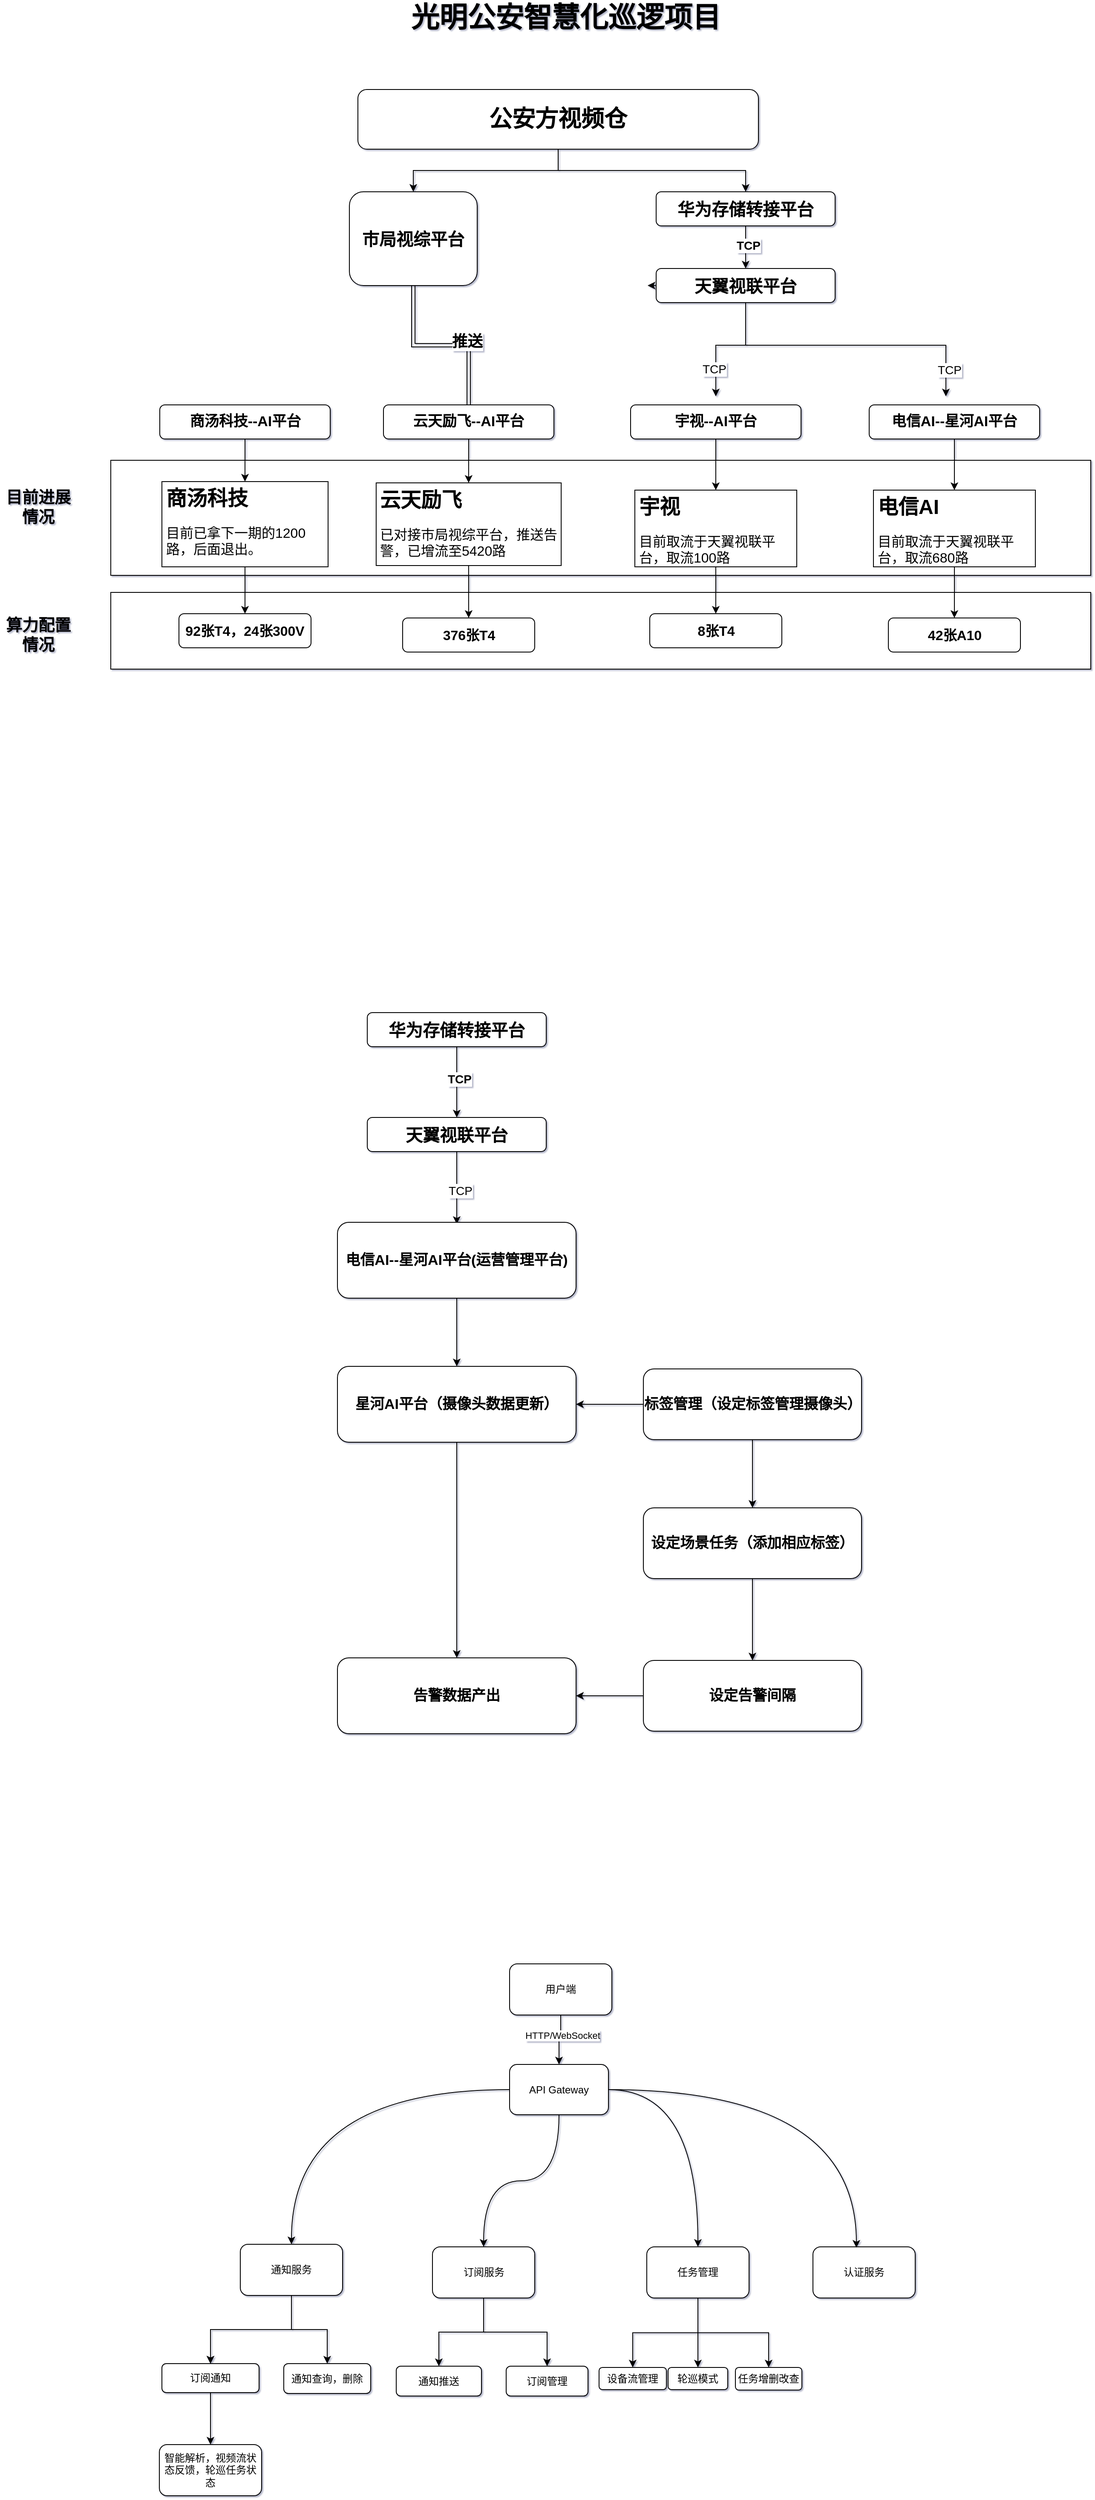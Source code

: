 <mxfile version="26.2.14">
  <diagram name="第 1 页" id="-FlQ6AyEJ20d0pfmZKjM">
    <mxGraphModel dx="2158" dy="788" grid="0" gridSize="10" guides="1" tooltips="1" connect="1" arrows="1" fold="1" page="1" pageScale="1" pageWidth="827" pageHeight="1169" background="none" math="0" shadow="1">
      <root>
        <mxCell id="0" />
        <mxCell id="1" parent="0" />
        <mxCell id="sZ54RUxfmfb3yY-tl8Xp-23" value="" style="rounded=0;whiteSpace=wrap;html=1;" parent="1" vertex="1">
          <mxGeometry x="-120" y="595" width="1150" height="135" as="geometry" />
        </mxCell>
        <mxCell id="sZ54RUxfmfb3yY-tl8Xp-20" value="" style="rounded=0;whiteSpace=wrap;html=1;" parent="1" vertex="1">
          <mxGeometry x="-120" y="750" width="1150" height="90" as="geometry" />
        </mxCell>
        <mxCell id="sZ54RUxfmfb3yY-tl8Xp-1" value="&lt;b&gt;&lt;font style=&quot;font-size: 33px;&quot;&gt;光明公安智慧化巡逻项目&lt;/font&gt;&lt;/b&gt;" style="text;html=1;strokeColor=none;fillColor=none;align=center;verticalAlign=middle;whiteSpace=wrap;rounded=0;" parent="1" vertex="1">
          <mxGeometry x="124" y="60" width="580" height="30" as="geometry" />
        </mxCell>
        <mxCell id="sZ54RUxfmfb3yY-tl8Xp-39" style="edgeStyle=orthogonalEdgeStyle;rounded=0;orthogonalLoop=1;jettySize=auto;html=1;entryX=0.5;entryY=0;entryDx=0;entryDy=0;" parent="1" source="sZ54RUxfmfb3yY-tl8Xp-2" target="sZ54RUxfmfb3yY-tl8Xp-3" edge="1">
          <mxGeometry relative="1" as="geometry" />
        </mxCell>
        <mxCell id="sZ54RUxfmfb3yY-tl8Xp-40" style="edgeStyle=orthogonalEdgeStyle;rounded=0;orthogonalLoop=1;jettySize=auto;html=1;entryX=0.5;entryY=0;entryDx=0;entryDy=0;" parent="1" source="sZ54RUxfmfb3yY-tl8Xp-2" target="sZ54RUxfmfb3yY-tl8Xp-4" edge="1">
          <mxGeometry relative="1" as="geometry" />
        </mxCell>
        <mxCell id="sZ54RUxfmfb3yY-tl8Xp-2" value="&lt;b&gt;&lt;font style=&quot;font-size: 27px;&quot;&gt;公安方视频仓&lt;br&gt;&lt;/font&gt;&lt;/b&gt;" style="rounded=1;whiteSpace=wrap;html=1;" parent="1" vertex="1">
          <mxGeometry x="170" y="160" width="470" height="70" as="geometry" />
        </mxCell>
        <mxCell id="sZ54RUxfmfb3yY-tl8Xp-45" style="edgeStyle=orthogonalEdgeStyle;rounded=0;orthogonalLoop=1;jettySize=auto;html=1;entryX=0.5;entryY=0;entryDx=0;entryDy=0;shape=link;" parent="1" source="sZ54RUxfmfb3yY-tl8Xp-3" target="sZ54RUxfmfb3yY-tl8Xp-9" edge="1">
          <mxGeometry relative="1" as="geometry" />
        </mxCell>
        <mxCell id="sZ54RUxfmfb3yY-tl8Xp-47" value="&lt;b&gt;&lt;font style=&quot;font-size: 18px;&quot;&gt;推送&lt;/font&gt;&lt;/b&gt;" style="edgeLabel;html=1;align=center;verticalAlign=middle;resizable=0;points=[];" parent="sZ54RUxfmfb3yY-tl8Xp-45" vertex="1" connectable="0">
          <mxGeometry x="0.295" y="4" relative="1" as="geometry">
            <mxPoint as="offset" />
          </mxGeometry>
        </mxCell>
        <mxCell id="sZ54RUxfmfb3yY-tl8Xp-3" value="&lt;b&gt;&lt;font style=&quot;font-size: 20px;&quot;&gt;市局视综平台&lt;/font&gt;&lt;/b&gt;" style="rounded=1;whiteSpace=wrap;html=1;" parent="1" vertex="1">
          <mxGeometry x="160" y="280" width="150" height="110" as="geometry" />
        </mxCell>
        <mxCell id="sZ54RUxfmfb3yY-tl8Xp-34" value="" style="edgeStyle=orthogonalEdgeStyle;rounded=0;orthogonalLoop=1;jettySize=auto;html=1;" parent="1" source="sZ54RUxfmfb3yY-tl8Xp-4" target="sZ54RUxfmfb3yY-tl8Xp-5" edge="1">
          <mxGeometry relative="1" as="geometry" />
        </mxCell>
        <mxCell id="sZ54RUxfmfb3yY-tl8Xp-41" value="&lt;b&gt;&lt;font style=&quot;font-size: 14px;&quot;&gt;TCP&lt;/font&gt;&lt;/b&gt;" style="edgeLabel;html=1;align=center;verticalAlign=middle;resizable=0;points=[];" parent="sZ54RUxfmfb3yY-tl8Xp-34" vertex="1" connectable="0">
          <mxGeometry x="-0.097" y="3" relative="1" as="geometry">
            <mxPoint as="offset" />
          </mxGeometry>
        </mxCell>
        <mxCell id="sZ54RUxfmfb3yY-tl8Xp-4" value="&lt;b&gt;&lt;font style=&quot;font-size: 20px;&quot;&gt;华为存储转接平台&lt;/font&gt;&lt;/b&gt;" style="rounded=1;whiteSpace=wrap;html=1;" parent="1" vertex="1">
          <mxGeometry x="520" y="280" width="210" height="40" as="geometry" />
        </mxCell>
        <mxCell id="sZ54RUxfmfb3yY-tl8Xp-35" style="edgeStyle=orthogonalEdgeStyle;rounded=0;orthogonalLoop=1;jettySize=auto;html=1;" parent="1" source="sZ54RUxfmfb3yY-tl8Xp-5" edge="1">
          <mxGeometry relative="1" as="geometry">
            <mxPoint x="590" y="520" as="targetPoint" />
            <Array as="points">
              <mxPoint x="625" y="460" />
              <mxPoint x="590" y="460" />
            </Array>
          </mxGeometry>
        </mxCell>
        <mxCell id="sZ54RUxfmfb3yY-tl8Xp-42" value="&lt;font style=&quot;font-size: 14px;&quot;&gt;TCP&lt;/font&gt;" style="edgeLabel;html=1;align=center;verticalAlign=middle;resizable=0;points=[];" parent="sZ54RUxfmfb3yY-tl8Xp-35" vertex="1" connectable="0">
          <mxGeometry x="0.565" y="-2" relative="1" as="geometry">
            <mxPoint y="-1" as="offset" />
          </mxGeometry>
        </mxCell>
        <mxCell id="sZ54RUxfmfb3yY-tl8Xp-36" style="edgeStyle=orthogonalEdgeStyle;rounded=0;orthogonalLoop=1;jettySize=auto;html=1;" parent="1" source="sZ54RUxfmfb3yY-tl8Xp-5" edge="1">
          <mxGeometry relative="1" as="geometry">
            <mxPoint x="860" y="520" as="targetPoint" />
            <Array as="points">
              <mxPoint x="625" y="460" />
              <mxPoint x="860" y="460" />
            </Array>
          </mxGeometry>
        </mxCell>
        <mxCell id="sZ54RUxfmfb3yY-tl8Xp-43" value="&lt;font style=&quot;font-size: 14px;&quot;&gt;TCP&lt;/font&gt;" style="edgeLabel;html=1;align=center;verticalAlign=middle;resizable=0;points=[];" parent="sZ54RUxfmfb3yY-tl8Xp-36" vertex="1" connectable="0">
          <mxGeometry x="0.817" y="4" relative="1" as="geometry">
            <mxPoint as="offset" />
          </mxGeometry>
        </mxCell>
        <mxCell id="sZ54RUxfmfb3yY-tl8Xp-46" style="edgeStyle=orthogonalEdgeStyle;rounded=0;orthogonalLoop=1;jettySize=auto;html=1;exitX=0;exitY=0.5;exitDx=0;exitDy=0;" parent="1" source="sZ54RUxfmfb3yY-tl8Xp-5" edge="1">
          <mxGeometry relative="1" as="geometry">
            <mxPoint x="510" y="389.647" as="targetPoint" />
          </mxGeometry>
        </mxCell>
        <mxCell id="sZ54RUxfmfb3yY-tl8Xp-5" value="&lt;b&gt;&lt;font style=&quot;font-size: 20px;&quot;&gt;天翼视联平台&lt;/font&gt;&lt;/b&gt;" style="rounded=1;whiteSpace=wrap;html=1;" parent="1" vertex="1">
          <mxGeometry x="520" y="370" width="210" height="40" as="geometry" />
        </mxCell>
        <mxCell id="sZ54RUxfmfb3yY-tl8Xp-28" value="" style="edgeStyle=orthogonalEdgeStyle;rounded=0;orthogonalLoop=1;jettySize=auto;html=1;" parent="1" source="sZ54RUxfmfb3yY-tl8Xp-7" target="sZ54RUxfmfb3yY-tl8Xp-15" edge="1">
          <mxGeometry relative="1" as="geometry" />
        </mxCell>
        <mxCell id="sZ54RUxfmfb3yY-tl8Xp-7" value="&lt;b&gt;&lt;font style=&quot;font-size: 17px;&quot;&gt;电信AI--星河AI平台&lt;/font&gt;&lt;/b&gt;" style="rounded=1;whiteSpace=wrap;html=1;" parent="1" vertex="1">
          <mxGeometry x="770" y="530" width="200" height="40" as="geometry" />
        </mxCell>
        <mxCell id="sZ54RUxfmfb3yY-tl8Xp-27" value="" style="edgeStyle=orthogonalEdgeStyle;rounded=0;orthogonalLoop=1;jettySize=auto;html=1;" parent="1" source="sZ54RUxfmfb3yY-tl8Xp-8" target="sZ54RUxfmfb3yY-tl8Xp-14" edge="1">
          <mxGeometry relative="1" as="geometry" />
        </mxCell>
        <mxCell id="sZ54RUxfmfb3yY-tl8Xp-8" value="&lt;b&gt;&lt;font style=&quot;font-size: 17px;&quot;&gt;宇视--AI平台&lt;/font&gt;&lt;/b&gt;" style="rounded=1;whiteSpace=wrap;html=1;" parent="1" vertex="1">
          <mxGeometry x="490" y="530" width="200" height="40" as="geometry" />
        </mxCell>
        <mxCell id="sZ54RUxfmfb3yY-tl8Xp-26" value="" style="edgeStyle=orthogonalEdgeStyle;rounded=0;orthogonalLoop=1;jettySize=auto;html=1;" parent="1" source="sZ54RUxfmfb3yY-tl8Xp-9" target="sZ54RUxfmfb3yY-tl8Xp-13" edge="1">
          <mxGeometry relative="1" as="geometry" />
        </mxCell>
        <mxCell id="sZ54RUxfmfb3yY-tl8Xp-9" value="&lt;b style=&quot;border-color: var(--border-color);&quot;&gt;&lt;font style=&quot;border-color: var(--border-color); font-size: 17px;&quot;&gt;云天励飞--AI平台&lt;/font&gt;&lt;/b&gt;" style="rounded=1;whiteSpace=wrap;html=1;" parent="1" vertex="1">
          <mxGeometry x="200" y="530" width="200" height="40" as="geometry" />
        </mxCell>
        <mxCell id="sZ54RUxfmfb3yY-tl8Xp-25" style="edgeStyle=orthogonalEdgeStyle;rounded=0;orthogonalLoop=1;jettySize=auto;html=1;entryX=0.5;entryY=0;entryDx=0;entryDy=0;" parent="1" source="sZ54RUxfmfb3yY-tl8Xp-10" target="sZ54RUxfmfb3yY-tl8Xp-11" edge="1">
          <mxGeometry relative="1" as="geometry" />
        </mxCell>
        <mxCell id="sZ54RUxfmfb3yY-tl8Xp-10" value="&lt;b style=&quot;border-color: var(--border-color);&quot;&gt;&lt;font style=&quot;border-color: var(--border-color); font-size: 17px;&quot;&gt;商汤科技--AI平台&lt;/font&gt;&lt;/b&gt;" style="rounded=1;whiteSpace=wrap;html=1;" parent="1" vertex="1">
          <mxGeometry x="-62.5" y="530" width="200" height="40" as="geometry" />
        </mxCell>
        <mxCell id="sZ54RUxfmfb3yY-tl8Xp-30" value="" style="edgeStyle=orthogonalEdgeStyle;rounded=0;orthogonalLoop=1;jettySize=auto;html=1;" parent="1" source="sZ54RUxfmfb3yY-tl8Xp-11" target="sZ54RUxfmfb3yY-tl8Xp-19" edge="1">
          <mxGeometry relative="1" as="geometry" />
        </mxCell>
        <mxCell id="sZ54RUxfmfb3yY-tl8Xp-11" value="&lt;h1&gt;商汤科技&lt;/h1&gt;&lt;p&gt;&lt;font style=&quot;font-size: 16px;&quot;&gt;目前已拿下一期的1200路，后面退出。&lt;/font&gt;&lt;/p&gt;" style="text;html=1;strokeColor=default;fillColor=none;spacing=5;spacingTop=-20;whiteSpace=wrap;overflow=hidden;rounded=0;" parent="1" vertex="1">
          <mxGeometry x="-60" y="620" width="195" height="100" as="geometry" />
        </mxCell>
        <mxCell id="sZ54RUxfmfb3yY-tl8Xp-31" value="" style="edgeStyle=orthogonalEdgeStyle;rounded=0;orthogonalLoop=1;jettySize=auto;html=1;" parent="1" source="sZ54RUxfmfb3yY-tl8Xp-13" target="sZ54RUxfmfb3yY-tl8Xp-16" edge="1">
          <mxGeometry relative="1" as="geometry" />
        </mxCell>
        <mxCell id="sZ54RUxfmfb3yY-tl8Xp-13" value="&lt;h1&gt;云天励飞&lt;/h1&gt;&lt;p&gt;&lt;font style=&quot;font-size: 16px;&quot;&gt;已对接市局视综平台，推送告警，已增流至5420路&lt;/font&gt;&lt;/p&gt;" style="text;html=1;strokeColor=default;fillColor=none;spacing=5;spacingTop=-20;whiteSpace=wrap;overflow=hidden;rounded=0;" parent="1" vertex="1">
          <mxGeometry x="191.44" y="621.5" width="217.12" height="97" as="geometry" />
        </mxCell>
        <mxCell id="sZ54RUxfmfb3yY-tl8Xp-32" value="" style="edgeStyle=orthogonalEdgeStyle;rounded=0;orthogonalLoop=1;jettySize=auto;html=1;" parent="1" source="sZ54RUxfmfb3yY-tl8Xp-14" target="sZ54RUxfmfb3yY-tl8Xp-17" edge="1">
          <mxGeometry relative="1" as="geometry" />
        </mxCell>
        <mxCell id="sZ54RUxfmfb3yY-tl8Xp-14" value="&lt;h1&gt;宇视&lt;/h1&gt;&lt;p&gt;&lt;font style=&quot;font-size: 16px;&quot;&gt;目前取流于天翼视联平台，取流100路&lt;/font&gt;&lt;/p&gt;" style="text;html=1;strokeColor=default;fillColor=none;spacing=5;spacingTop=-20;whiteSpace=wrap;overflow=hidden;rounded=0;" parent="1" vertex="1">
          <mxGeometry x="495" y="630" width="190" height="90" as="geometry" />
        </mxCell>
        <mxCell id="sZ54RUxfmfb3yY-tl8Xp-33" value="" style="edgeStyle=orthogonalEdgeStyle;rounded=0;orthogonalLoop=1;jettySize=auto;html=1;" parent="1" source="sZ54RUxfmfb3yY-tl8Xp-15" target="sZ54RUxfmfb3yY-tl8Xp-18" edge="1">
          <mxGeometry relative="1" as="geometry" />
        </mxCell>
        <mxCell id="sZ54RUxfmfb3yY-tl8Xp-15" value="&lt;h1&gt;电信AI&lt;/h1&gt;&lt;p&gt;&lt;font style=&quot;font-size: 16px;&quot;&gt;目前取流于天翼视联平台，取流680路&lt;/font&gt;&lt;/p&gt;" style="text;html=1;strokeColor=default;fillColor=none;spacing=5;spacingTop=-20;whiteSpace=wrap;overflow=hidden;rounded=0;" parent="1" vertex="1">
          <mxGeometry x="775" y="630" width="190" height="90" as="geometry" />
        </mxCell>
        <mxCell id="sZ54RUxfmfb3yY-tl8Xp-16" value="&lt;font style=&quot;font-size: 16px;&quot;&gt;&lt;b&gt;376张T4&lt;/b&gt;&lt;/font&gt;" style="rounded=1;whiteSpace=wrap;html=1;" parent="1" vertex="1">
          <mxGeometry x="222.5" y="780" width="155" height="40" as="geometry" />
        </mxCell>
        <mxCell id="sZ54RUxfmfb3yY-tl8Xp-17" value="&lt;span style=&quot;font-size: 16px;&quot;&gt;&lt;b&gt;8张T4&lt;/b&gt;&lt;/span&gt;" style="rounded=1;whiteSpace=wrap;html=1;" parent="1" vertex="1">
          <mxGeometry x="512.5" y="775" width="155" height="40" as="geometry" />
        </mxCell>
        <mxCell id="sZ54RUxfmfb3yY-tl8Xp-18" value="&lt;font style=&quot;font-size: 16px;&quot;&gt;&lt;b&gt;42张A10&lt;/b&gt;&lt;/font&gt;" style="rounded=1;whiteSpace=wrap;html=1;" parent="1" vertex="1">
          <mxGeometry x="792.5" y="780" width="155" height="40" as="geometry" />
        </mxCell>
        <mxCell id="sZ54RUxfmfb3yY-tl8Xp-19" value="&lt;font style=&quot;font-size: 16px;&quot;&gt;&lt;b&gt;92张T4，24张300V&lt;/b&gt;&lt;/font&gt;" style="rounded=1;whiteSpace=wrap;html=1;" parent="1" vertex="1">
          <mxGeometry x="-40" y="775" width="155" height="40" as="geometry" />
        </mxCell>
        <mxCell id="sZ54RUxfmfb3yY-tl8Xp-21" value="&lt;b&gt;&lt;font style=&quot;font-size: 19px;&quot;&gt;算力配置情况&lt;/font&gt;&lt;/b&gt;" style="text;html=1;strokeColor=none;fillColor=none;align=center;verticalAlign=middle;whiteSpace=wrap;rounded=0;" parent="1" vertex="1">
          <mxGeometry x="-250" y="760" width="90" height="80" as="geometry" />
        </mxCell>
        <mxCell id="sZ54RUxfmfb3yY-tl8Xp-22" value="&lt;b&gt;&lt;font style=&quot;font-size: 19px;&quot;&gt;目前进展情况&lt;/font&gt;&lt;/b&gt;" style="text;html=1;strokeColor=none;fillColor=none;align=center;verticalAlign=middle;whiteSpace=wrap;rounded=0;" parent="1" vertex="1">
          <mxGeometry x="-250" y="610" width="90" height="80" as="geometry" />
        </mxCell>
        <mxCell id="9VAvsyy-LS5YoOSh_LqK-45" value="" style="edgeStyle=orthogonalEdgeStyle;rounded=0;orthogonalLoop=1;jettySize=auto;html=1;" parent="1" source="9VAvsyy-LS5YoOSh_LqK-47" target="9VAvsyy-LS5YoOSh_LqK-53" edge="1">
          <mxGeometry relative="1" as="geometry" />
        </mxCell>
        <mxCell id="9VAvsyy-LS5YoOSh_LqK-46" value="&lt;b&gt;&lt;font style=&quot;font-size: 14px;&quot;&gt;TCP&lt;/font&gt;&lt;/b&gt;" style="edgeLabel;html=1;align=center;verticalAlign=middle;resizable=0;points=[];" parent="9VAvsyy-LS5YoOSh_LqK-45" vertex="1" connectable="0">
          <mxGeometry x="-0.097" y="3" relative="1" as="geometry">
            <mxPoint as="offset" />
          </mxGeometry>
        </mxCell>
        <mxCell id="9VAvsyy-LS5YoOSh_LqK-47" value="&lt;b&gt;&lt;font style=&quot;font-size: 20px;&quot;&gt;华为存储转接平台&lt;/font&gt;&lt;/b&gt;" style="rounded=1;whiteSpace=wrap;html=1;" parent="1" vertex="1">
          <mxGeometry x="181" y="1243" width="210" height="40" as="geometry" />
        </mxCell>
        <mxCell id="9VAvsyy-LS5YoOSh_LqK-50" style="edgeStyle=orthogonalEdgeStyle;rounded=0;orthogonalLoop=1;jettySize=auto;html=1;" parent="1" source="9VAvsyy-LS5YoOSh_LqK-53" edge="1">
          <mxGeometry relative="1" as="geometry">
            <mxPoint x="286" y="1491" as="targetPoint" />
            <Array as="points">
              <mxPoint x="286" y="1483" />
            </Array>
          </mxGeometry>
        </mxCell>
        <mxCell id="9VAvsyy-LS5YoOSh_LqK-51" value="&lt;font style=&quot;font-size: 14px;&quot;&gt;TCP&lt;/font&gt;" style="edgeLabel;html=1;align=center;verticalAlign=middle;resizable=0;points=[];" parent="9VAvsyy-LS5YoOSh_LqK-50" vertex="1" connectable="0">
          <mxGeometry x="0.817" y="4" relative="1" as="geometry">
            <mxPoint y="-31" as="offset" />
          </mxGeometry>
        </mxCell>
        <mxCell id="9VAvsyy-LS5YoOSh_LqK-53" value="&lt;b&gt;&lt;font style=&quot;font-size: 20px;&quot;&gt;天翼视联平台&lt;/font&gt;&lt;/b&gt;" style="rounded=1;whiteSpace=wrap;html=1;" parent="1" vertex="1">
          <mxGeometry x="181" y="1366" width="210" height="40" as="geometry" />
        </mxCell>
        <mxCell id="9VAvsyy-LS5YoOSh_LqK-57" value="" style="edgeStyle=orthogonalEdgeStyle;rounded=0;orthogonalLoop=1;jettySize=auto;html=1;" parent="1" source="9VAvsyy-LS5YoOSh_LqK-54" target="9VAvsyy-LS5YoOSh_LqK-56" edge="1">
          <mxGeometry relative="1" as="geometry" />
        </mxCell>
        <mxCell id="9VAvsyy-LS5YoOSh_LqK-54" value="&lt;b&gt;&lt;font style=&quot;font-size: 17px;&quot;&gt;电信AI--星河AI平台(运营管理平台)&lt;/font&gt;&lt;/b&gt;" style="rounded=1;whiteSpace=wrap;html=1;" parent="1" vertex="1">
          <mxGeometry x="146" y="1489" width="280" height="89" as="geometry" />
        </mxCell>
        <mxCell id="9VAvsyy-LS5YoOSh_LqK-67" value="" style="edgeStyle=orthogonalEdgeStyle;rounded=0;orthogonalLoop=1;jettySize=auto;html=1;" parent="1" source="9VAvsyy-LS5YoOSh_LqK-56" target="9VAvsyy-LS5YoOSh_LqK-66" edge="1">
          <mxGeometry relative="1" as="geometry" />
        </mxCell>
        <mxCell id="9VAvsyy-LS5YoOSh_LqK-56" value="&lt;span style=&quot;font-size: 17px;&quot;&gt;&lt;b&gt;星河AI平台（摄像头数据更新）&lt;/b&gt;&lt;/span&gt;" style="rounded=1;whiteSpace=wrap;html=1;" parent="1" vertex="1">
          <mxGeometry x="146" y="1658" width="280" height="89" as="geometry" />
        </mxCell>
        <mxCell id="9VAvsyy-LS5YoOSh_LqK-61" value="" style="edgeStyle=orthogonalEdgeStyle;rounded=0;orthogonalLoop=1;jettySize=auto;html=1;" parent="1" source="9VAvsyy-LS5YoOSh_LqK-60" target="9VAvsyy-LS5YoOSh_LqK-56" edge="1">
          <mxGeometry relative="1" as="geometry" />
        </mxCell>
        <mxCell id="9VAvsyy-LS5YoOSh_LqK-63" value="" style="edgeStyle=orthogonalEdgeStyle;rounded=0;orthogonalLoop=1;jettySize=auto;html=1;" parent="1" source="9VAvsyy-LS5YoOSh_LqK-60" target="9VAvsyy-LS5YoOSh_LqK-62" edge="1">
          <mxGeometry relative="1" as="geometry" />
        </mxCell>
        <mxCell id="9VAvsyy-LS5YoOSh_LqK-60" value="&lt;span style=&quot;font-size: 17px;&quot;&gt;&lt;b&gt;标签管理（设定标签管理摄像头）&lt;/b&gt;&lt;/span&gt;" style="rounded=1;whiteSpace=wrap;html=1;" parent="1" vertex="1">
          <mxGeometry x="505" y="1661" width="256" height="83" as="geometry" />
        </mxCell>
        <mxCell id="9VAvsyy-LS5YoOSh_LqK-65" value="" style="edgeStyle=orthogonalEdgeStyle;rounded=0;orthogonalLoop=1;jettySize=auto;html=1;" parent="1" source="9VAvsyy-LS5YoOSh_LqK-62" target="9VAvsyy-LS5YoOSh_LqK-64" edge="1">
          <mxGeometry relative="1" as="geometry" />
        </mxCell>
        <mxCell id="9VAvsyy-LS5YoOSh_LqK-62" value="&lt;span style=&quot;font-size: 17px;&quot;&gt;&lt;b&gt;设定场景任务（添加相应标签）&lt;/b&gt;&lt;/span&gt;" style="rounded=1;whiteSpace=wrap;html=1;" parent="1" vertex="1">
          <mxGeometry x="505" y="1824" width="256" height="83" as="geometry" />
        </mxCell>
        <mxCell id="9VAvsyy-LS5YoOSh_LqK-68" value="" style="edgeStyle=orthogonalEdgeStyle;rounded=0;orthogonalLoop=1;jettySize=auto;html=1;" parent="1" source="9VAvsyy-LS5YoOSh_LqK-64" target="9VAvsyy-LS5YoOSh_LqK-66" edge="1">
          <mxGeometry relative="1" as="geometry" />
        </mxCell>
        <mxCell id="9VAvsyy-LS5YoOSh_LqK-64" value="&lt;span style=&quot;font-size: 17px;&quot;&gt;&lt;b&gt;设定告警间隔&lt;/b&gt;&lt;/span&gt;" style="rounded=1;whiteSpace=wrap;html=1;" parent="1" vertex="1">
          <mxGeometry x="505" y="2003" width="256" height="83" as="geometry" />
        </mxCell>
        <mxCell id="9VAvsyy-LS5YoOSh_LqK-66" value="&lt;span style=&quot;font-size: 17px;&quot;&gt;&lt;b&gt;告警数据产出&lt;/b&gt;&lt;/span&gt;" style="rounded=1;whiteSpace=wrap;html=1;" parent="1" vertex="1">
          <mxGeometry x="146" y="2000" width="280" height="89" as="geometry" />
        </mxCell>
        <mxCell id="dSR3jNI2SDN-VHp2QSge-4" value="" style="edgeStyle=orthogonalEdgeStyle;rounded=0;orthogonalLoop=1;jettySize=auto;html=1;" edge="1" parent="1" source="dSR3jNI2SDN-VHp2QSge-1" target="dSR3jNI2SDN-VHp2QSge-3">
          <mxGeometry relative="1" as="geometry" />
        </mxCell>
        <mxCell id="dSR3jNI2SDN-VHp2QSge-5" value="HTTP/WebSocket" style="edgeLabel;html=1;align=center;verticalAlign=middle;resizable=0;points=[];" vertex="1" connectable="0" parent="dSR3jNI2SDN-VHp2QSge-4">
          <mxGeometry x="-0.225" y="2" relative="1" as="geometry">
            <mxPoint as="offset" />
          </mxGeometry>
        </mxCell>
        <mxCell id="dSR3jNI2SDN-VHp2QSge-1" value="用户端" style="rounded=1;whiteSpace=wrap;html=1;" vertex="1" parent="1">
          <mxGeometry x="348" y="2359" width="120" height="60" as="geometry" />
        </mxCell>
        <mxCell id="dSR3jNI2SDN-VHp2QSge-21" style="edgeStyle=orthogonalEdgeStyle;rounded=0;orthogonalLoop=1;jettySize=auto;html=1;entryX=0.5;entryY=0;entryDx=0;entryDy=0;curved=1;" edge="1" parent="1" source="dSR3jNI2SDN-VHp2QSge-3" target="dSR3jNI2SDN-VHp2QSge-7">
          <mxGeometry relative="1" as="geometry" />
        </mxCell>
        <mxCell id="dSR3jNI2SDN-VHp2QSge-38" style="edgeStyle=orthogonalEdgeStyle;rounded=0;orthogonalLoop=1;jettySize=auto;html=1;curved=1;" edge="1" parent="1" source="dSR3jNI2SDN-VHp2QSge-3" target="dSR3jNI2SDN-VHp2QSge-17">
          <mxGeometry relative="1" as="geometry" />
        </mxCell>
        <mxCell id="dSR3jNI2SDN-VHp2QSge-39" style="edgeStyle=orthogonalEdgeStyle;rounded=0;orthogonalLoop=1;jettySize=auto;html=1;entryX=0.5;entryY=0;entryDx=0;entryDy=0;curved=1;" edge="1" parent="1" source="dSR3jNI2SDN-VHp2QSge-3" target="dSR3jNI2SDN-VHp2QSge-9">
          <mxGeometry relative="1" as="geometry" />
        </mxCell>
        <mxCell id="dSR3jNI2SDN-VHp2QSge-3" value="API Gateway" style="whiteSpace=wrap;html=1;rounded=1;" vertex="1" parent="1">
          <mxGeometry x="348" y="2477" width="116" height="59" as="geometry" />
        </mxCell>
        <mxCell id="dSR3jNI2SDN-VHp2QSge-23" value="" style="edgeStyle=orthogonalEdgeStyle;rounded=0;orthogonalLoop=1;jettySize=auto;html=1;" edge="1" parent="1" source="dSR3jNI2SDN-VHp2QSge-7" target="dSR3jNI2SDN-VHp2QSge-22">
          <mxGeometry relative="1" as="geometry" />
        </mxCell>
        <mxCell id="dSR3jNI2SDN-VHp2QSge-24" value="" style="edgeStyle=orthogonalEdgeStyle;rounded=0;orthogonalLoop=1;jettySize=auto;html=1;" edge="1" parent="1" source="dSR3jNI2SDN-VHp2QSge-7" target="dSR3jNI2SDN-VHp2QSge-22">
          <mxGeometry relative="1" as="geometry" />
        </mxCell>
        <mxCell id="dSR3jNI2SDN-VHp2QSge-26" style="edgeStyle=orthogonalEdgeStyle;rounded=0;orthogonalLoop=1;jettySize=auto;html=1;entryX=0.5;entryY=0;entryDx=0;entryDy=0;" edge="1" parent="1" source="dSR3jNI2SDN-VHp2QSge-7" target="dSR3jNI2SDN-VHp2QSge-25">
          <mxGeometry relative="1" as="geometry" />
        </mxCell>
        <mxCell id="dSR3jNI2SDN-VHp2QSge-7" value="通知服务" style="whiteSpace=wrap;html=1;rounded=1;" vertex="1" parent="1">
          <mxGeometry x="32" y="2688" width="120" height="60" as="geometry" />
        </mxCell>
        <mxCell id="dSR3jNI2SDN-VHp2QSge-28" value="" style="edgeStyle=orthogonalEdgeStyle;rounded=0;orthogonalLoop=1;jettySize=auto;html=1;" edge="1" parent="1" source="dSR3jNI2SDN-VHp2QSge-9" target="dSR3jNI2SDN-VHp2QSge-27">
          <mxGeometry relative="1" as="geometry" />
        </mxCell>
        <mxCell id="dSR3jNI2SDN-VHp2QSge-33" style="edgeStyle=orthogonalEdgeStyle;rounded=0;orthogonalLoop=1;jettySize=auto;html=1;" edge="1" parent="1" source="dSR3jNI2SDN-VHp2QSge-9" target="dSR3jNI2SDN-VHp2QSge-31">
          <mxGeometry relative="1" as="geometry" />
        </mxCell>
        <mxCell id="dSR3jNI2SDN-VHp2QSge-9" value="订阅服务" style="whiteSpace=wrap;html=1;rounded=1;" vertex="1" parent="1">
          <mxGeometry x="257.5" y="2691" width="120" height="60" as="geometry" />
        </mxCell>
        <mxCell id="dSR3jNI2SDN-VHp2QSge-14" value="认证服务" style="whiteSpace=wrap;html=1;rounded=1;" vertex="1" parent="1">
          <mxGeometry x="704" y="2691" width="120" height="60" as="geometry" />
        </mxCell>
        <mxCell id="dSR3jNI2SDN-VHp2QSge-37" value="" style="edgeStyle=orthogonalEdgeStyle;rounded=0;orthogonalLoop=1;jettySize=auto;html=1;" edge="1" parent="1" source="dSR3jNI2SDN-VHp2QSge-17" target="dSR3jNI2SDN-VHp2QSge-36">
          <mxGeometry relative="1" as="geometry" />
        </mxCell>
        <mxCell id="dSR3jNI2SDN-VHp2QSge-42" style="edgeStyle=orthogonalEdgeStyle;rounded=0;orthogonalLoop=1;jettySize=auto;html=1;entryX=0.5;entryY=0;entryDx=0;entryDy=0;" edge="1" parent="1" source="dSR3jNI2SDN-VHp2QSge-17" target="dSR3jNI2SDN-VHp2QSge-40">
          <mxGeometry relative="1" as="geometry" />
        </mxCell>
        <mxCell id="dSR3jNI2SDN-VHp2QSge-44" style="edgeStyle=orthogonalEdgeStyle;rounded=0;orthogonalLoop=1;jettySize=auto;html=1;" edge="1" parent="1" source="dSR3jNI2SDN-VHp2QSge-17" target="dSR3jNI2SDN-VHp2QSge-41">
          <mxGeometry relative="1" as="geometry" />
        </mxCell>
        <mxCell id="dSR3jNI2SDN-VHp2QSge-17" value="任务管理" style="whiteSpace=wrap;html=1;rounded=1;" vertex="1" parent="1">
          <mxGeometry x="509" y="2691" width="120" height="60" as="geometry" />
        </mxCell>
        <mxCell id="dSR3jNI2SDN-VHp2QSge-20" style="edgeStyle=orthogonalEdgeStyle;rounded=0;orthogonalLoop=1;jettySize=auto;html=1;entryX=0.425;entryY=0.017;entryDx=0;entryDy=0;entryPerimeter=0;curved=1;" edge="1" parent="1" source="dSR3jNI2SDN-VHp2QSge-3" target="dSR3jNI2SDN-VHp2QSge-14">
          <mxGeometry relative="1" as="geometry" />
        </mxCell>
        <mxCell id="dSR3jNI2SDN-VHp2QSge-35" value="" style="edgeStyle=orthogonalEdgeStyle;rounded=0;orthogonalLoop=1;jettySize=auto;html=1;" edge="1" parent="1" source="dSR3jNI2SDN-VHp2QSge-22" target="dSR3jNI2SDN-VHp2QSge-34">
          <mxGeometry relative="1" as="geometry" />
        </mxCell>
        <mxCell id="dSR3jNI2SDN-VHp2QSge-22" value="订阅通知" style="whiteSpace=wrap;html=1;rounded=1;" vertex="1" parent="1">
          <mxGeometry x="-60" y="2828" width="114" height="34" as="geometry" />
        </mxCell>
        <mxCell id="dSR3jNI2SDN-VHp2QSge-25" value="通知查询，删除" style="whiteSpace=wrap;html=1;rounded=1;" vertex="1" parent="1">
          <mxGeometry x="83" y="2828" width="102" height="35" as="geometry" />
        </mxCell>
        <mxCell id="dSR3jNI2SDN-VHp2QSge-27" value="通知推送" style="whiteSpace=wrap;html=1;rounded=1;" vertex="1" parent="1">
          <mxGeometry x="215" y="2831" width="100" height="35" as="geometry" />
        </mxCell>
        <mxCell id="dSR3jNI2SDN-VHp2QSge-31" value="订阅管理" style="whiteSpace=wrap;html=1;rounded=1;" vertex="1" parent="1">
          <mxGeometry x="344" y="2831" width="96" height="35" as="geometry" />
        </mxCell>
        <mxCell id="dSR3jNI2SDN-VHp2QSge-34" value="智能解析，视频流状态反馈，轮巡任务状态" style="whiteSpace=wrap;html=1;rounded=1;" vertex="1" parent="1">
          <mxGeometry x="-63" y="2923" width="120" height="60" as="geometry" />
        </mxCell>
        <mxCell id="dSR3jNI2SDN-VHp2QSge-36" value="设备流管理" style="whiteSpace=wrap;html=1;rounded=1;" vertex="1" parent="1">
          <mxGeometry x="453" y="2832.5" width="79" height="26" as="geometry" />
        </mxCell>
        <mxCell id="dSR3jNI2SDN-VHp2QSge-40" value="轮巡模式" style="whiteSpace=wrap;html=1;rounded=1;" vertex="1" parent="1">
          <mxGeometry x="534" y="2832.5" width="70" height="26" as="geometry" />
        </mxCell>
        <mxCell id="dSR3jNI2SDN-VHp2QSge-41" value="任务增删改查" style="whiteSpace=wrap;html=1;rounded=1;" vertex="1" parent="1">
          <mxGeometry x="613" y="2832.5" width="78" height="26.5" as="geometry" />
        </mxCell>
      </root>
    </mxGraphModel>
  </diagram>
</mxfile>
